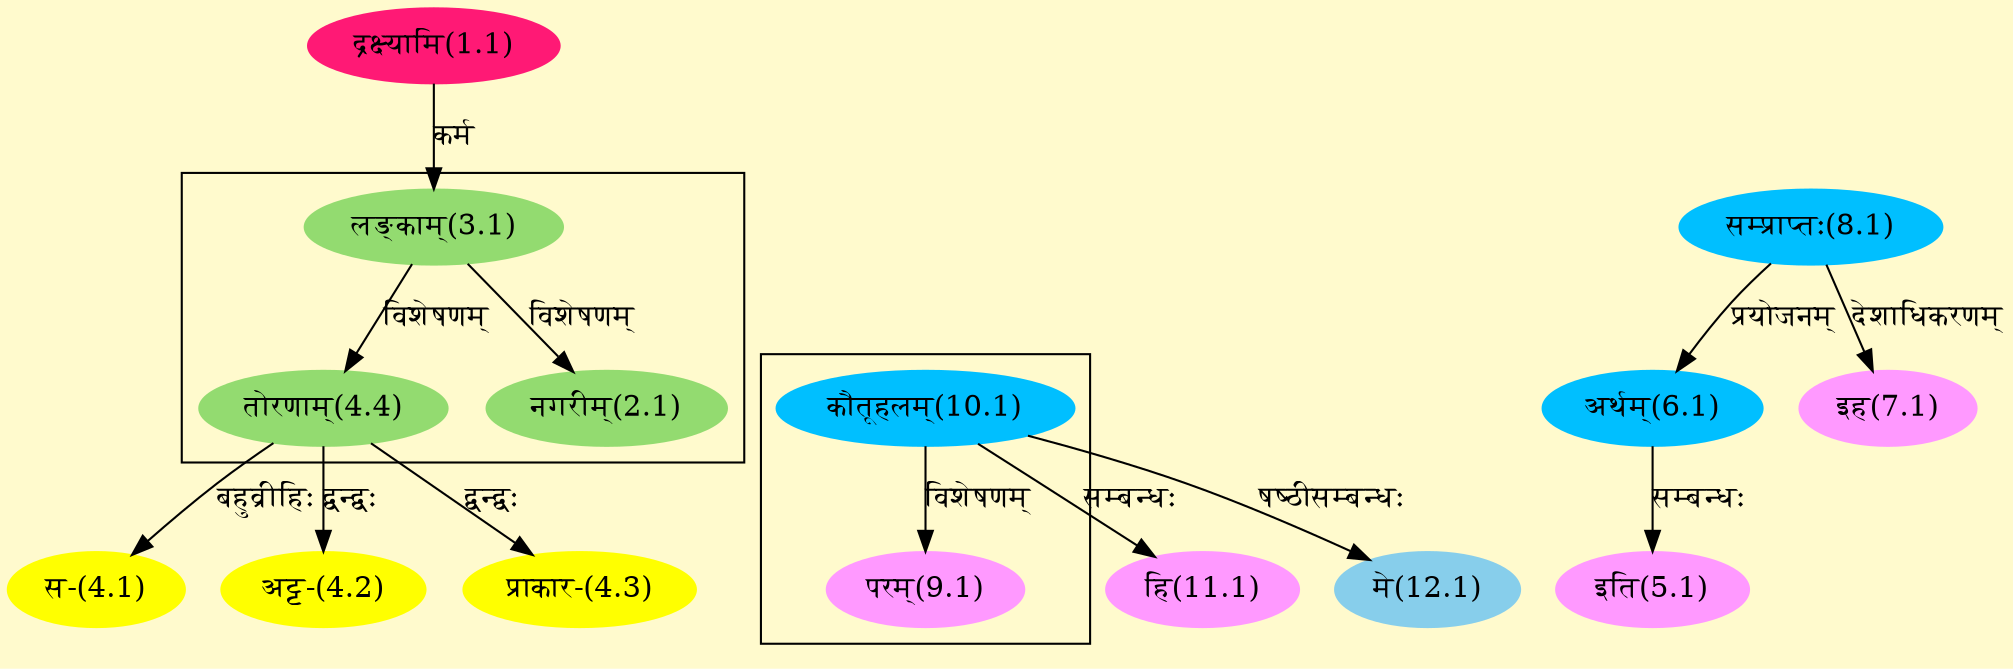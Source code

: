 digraph G{
rankdir=BT;
 compound=true;
 bgcolor="lemonchiffon1";

subgraph cluster_1{
Node2_1 [style=filled, color="#93DB70" label = "नगरीम्(2.1)"]
Node3_1 [style=filled, color="#93DB70" label = "लङ्काम्(3.1)"]
Node4_4 [style=filled, color="#93DB70" label = "तोरणाम्(4.4)"]

}

subgraph cluster_2{
Node9_1 [style=filled, color="#FF99FF" label = "परम्(9.1)"]
Node10_1 [style=filled, color="#00BFFF" label = "कौतूहलम्(10.1)"]

}
Node1_1 [style=filled, color="#FF1975" label = "द्रक्ष्यामि(1.1)"]
Node [style=filled, color="" label = "()"]
Node3_1 [style=filled, color="#93DB70" label = "लङ्काम्(3.1)"]
Node4_1 [style=filled, color="#FFFF00" label = "स-(4.1)"]
Node4_4 [style=filled, color="#93DB70" label = "तोरणाम्(4.4)"]
Node4_2 [style=filled, color="#FFFF00" label = "अट्ट-(4.2)"]
Node4_3 [style=filled, color="#FFFF00" label = "प्राकार-(4.3)"]
Node5_1 [style=filled, color="#FF99FF" label = "इति(5.1)"]
Node6_1 [style=filled, color="#00BFFF" label = "अर्थम्(6.1)"]
Node8_1 [style=filled, color="#00BFFF" label = "सम्प्राप्तः(8.1)"]
Node7_1 [style=filled, color="#FF99FF" label = "इह(7.1)"]
Node10_1 [style=filled, color="#00BFFF" label = "कौतूहलम्(10.1)"]
Node11_1 [style=filled, color="#FF99FF" label = "हि(11.1)"]
Node12_1 [style=filled, color="#87CEEB" label = "मे(12.1)"]
/* Start of Relations section */

Node2_1 -> Node3_1 [  label="विशेषणम्"  dir="back" ]
Node3_1 -> Node1_1 [  label="कर्म"  dir="back" ]
Node4_1 -> Node4_4 [  label="बहुव्रीहिः"  dir="back" ]
Node4_2 -> Node4_4 [  label="द्वन्द्वः"  dir="back" ]
Node4_3 -> Node4_4 [  label="द्वन्द्वः"  dir="back" ]
Node4_4 -> Node3_1 [  label="विशेषणम्"  dir="back" ]
Node5_1 -> Node6_1 [  label="सम्बन्धः"  dir="back" ]
Node6_1 -> Node8_1 [  label="प्रयोजनम्"  dir="back" ]
Node7_1 -> Node8_1 [  label="देशाधिकरणम्"  dir="back" ]
Node9_1 -> Node10_1 [  label="विशेषणम्"  dir="back" ]
Node11_1 -> Node10_1 [  label="सम्बन्धः"  dir="back" ]
Node12_1 -> Node10_1 [  label="षष्ठीसम्बन्धः"  dir="back" ]
}
